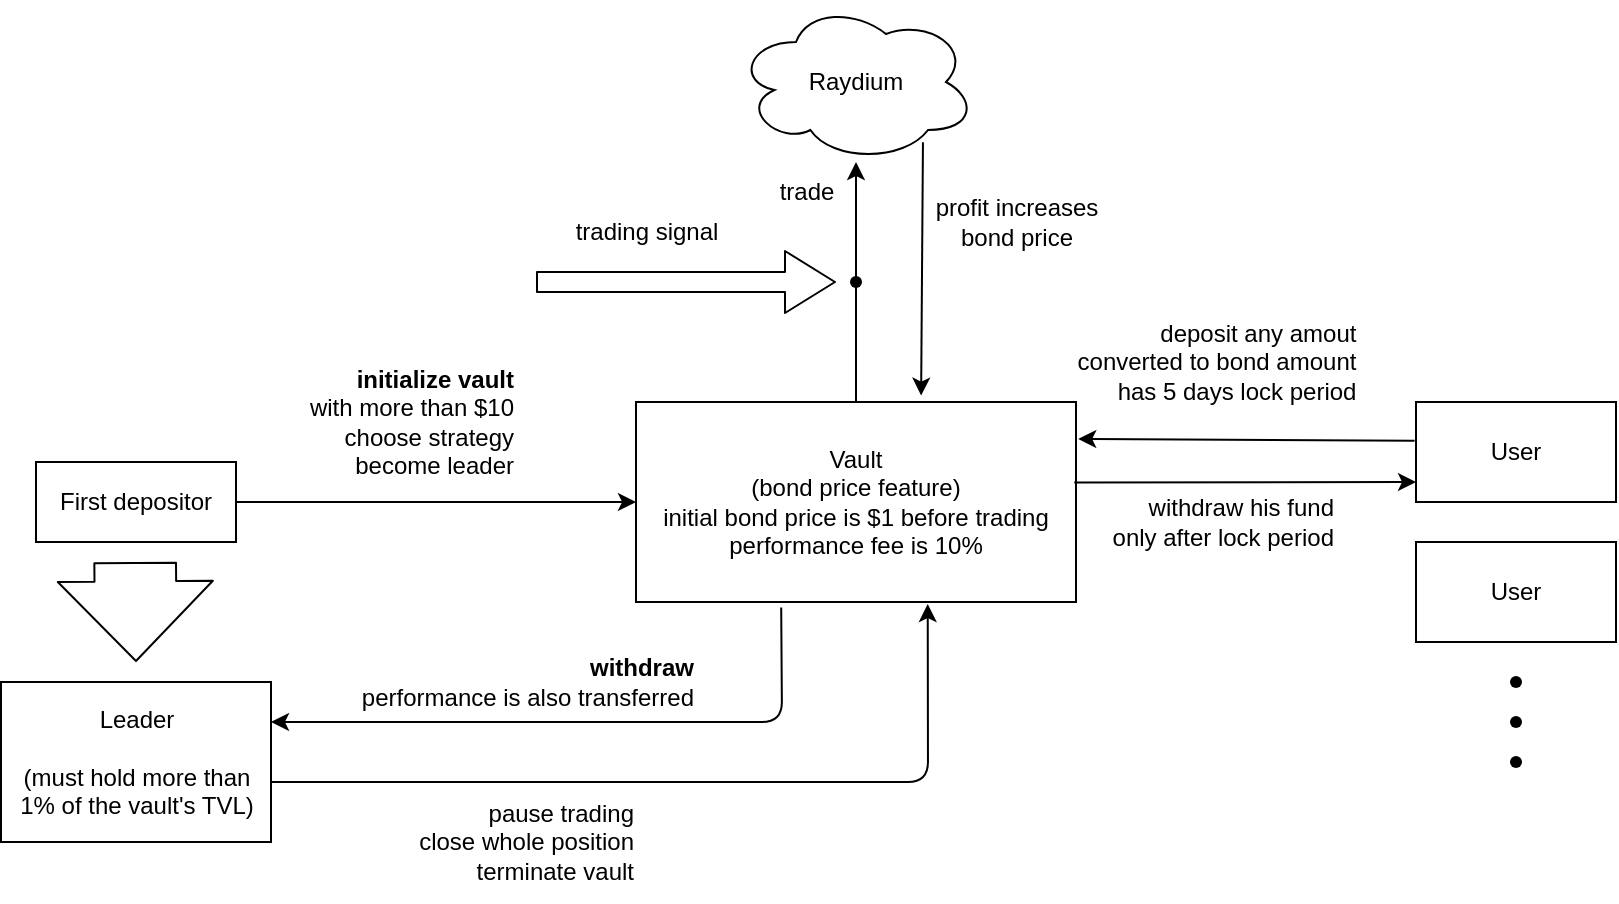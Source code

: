 <mxfile>
    <diagram id="R8gnnh2jvgyQ8COo8uPq" name="Page-1">
        <mxGraphModel dx="924" dy="649" grid="1" gridSize="10" guides="1" tooltips="1" connect="1" arrows="1" fold="1" page="1" pageScale="1" pageWidth="850" pageHeight="1100" math="0" shadow="0">
            <root>
                <mxCell id="0"/>
                <mxCell id="1" parent="0"/>
                <mxCell id="20" style="edgeStyle=none;html=1;entryX=1;entryY=0.25;entryDx=0;entryDy=0;exitX=0.33;exitY=1.027;exitDx=0;exitDy=0;exitPerimeter=0;" edge="1" parent="1" source="2" target="18">
                    <mxGeometry relative="1" as="geometry">
                        <Array as="points">
                            <mxPoint x="403" y="500"/>
                        </Array>
                    </mxGeometry>
                </mxCell>
                <mxCell id="25" style="edgeStyle=none;html=1;startArrow=none;" edge="1" parent="1" source="29" target="24">
                    <mxGeometry relative="1" as="geometry"/>
                </mxCell>
                <mxCell id="2" value="Vault&lt;br&gt;(bond price feature)&lt;br&gt;initial bond price is $1 before trading&lt;br&gt;performance fee is 10%" style="rounded=0;whiteSpace=wrap;html=1;" vertex="1" parent="1">
                    <mxGeometry x="330" y="340" width="220" height="100" as="geometry"/>
                </mxCell>
                <mxCell id="6" value="First depositor" style="rounded=0;whiteSpace=wrap;html=1;" vertex="1" parent="1">
                    <mxGeometry x="30" y="370" width="100" height="40" as="geometry"/>
                </mxCell>
                <mxCell id="7" value="" style="endArrow=classic;html=1;entryX=0;entryY=0.5;entryDx=0;entryDy=0;exitX=1;exitY=0.5;exitDx=0;exitDy=0;" edge="1" parent="1" source="6" target="2">
                    <mxGeometry width="50" height="50" relative="1" as="geometry">
                        <mxPoint x="140" y="390" as="sourcePoint"/>
                        <mxPoint x="320" y="390" as="targetPoint"/>
                    </mxGeometry>
                </mxCell>
                <mxCell id="8" value="&lt;div style=&quot;&quot;&gt;&lt;b style=&quot;background-color: initial;&quot;&gt;initialize vault&lt;/b&gt;&lt;/div&gt;&lt;div style=&quot;&quot;&gt;&lt;span style=&quot;background-color: initial;&quot;&gt;with more than $10&lt;/span&gt;&lt;/div&gt;&lt;div style=&quot;&quot;&gt;&lt;span style=&quot;background-color: initial;&quot;&gt;choose strategy&lt;/span&gt;&lt;/div&gt;become leader" style="text;html=1;align=right;verticalAlign=middle;resizable=0;points=[];autosize=1;strokeColor=none;fillColor=none;" vertex="1" parent="1">
                    <mxGeometry x="140" y="315" width="130" height="70" as="geometry"/>
                </mxCell>
                <mxCell id="13" style="edgeStyle=none;html=1;entryX=1.005;entryY=0.185;entryDx=0;entryDy=0;entryPerimeter=0;exitX=-0.007;exitY=0.387;exitDx=0;exitDy=0;exitPerimeter=0;" edge="1" parent="1" source="12" target="2">
                    <mxGeometry relative="1" as="geometry">
                        <mxPoint x="530" y="360" as="targetPoint"/>
                    </mxGeometry>
                </mxCell>
                <mxCell id="12" value="User" style="whiteSpace=wrap;html=1;" vertex="1" parent="1">
                    <mxGeometry x="720" y="340" width="100" height="50" as="geometry"/>
                </mxCell>
                <mxCell id="14" value="&lt;div style=&quot;text-align: right;&quot;&gt;&lt;span style=&quot;background-color: initial;&quot;&gt;deposit any amout&lt;/span&gt;&lt;/div&gt;&lt;div style=&quot;text-align: right;&quot;&gt;&lt;span style=&quot;background-color: initial;&quot;&gt;converted to bond amount&lt;/span&gt;&lt;/div&gt;&lt;div style=&quot;text-align: right;&quot;&gt;&lt;span style=&quot;background-color: initial;&quot;&gt;has 5 days lock period&lt;/span&gt;&lt;/div&gt;" style="text;html=1;align=center;verticalAlign=middle;resizable=0;points=[];autosize=1;strokeColor=none;fillColor=none;" vertex="1" parent="1">
                    <mxGeometry x="540" y="290" width="160" height="60" as="geometry"/>
                </mxCell>
                <mxCell id="15" value="" style="edgeStyle=none;orthogonalLoop=1;jettySize=auto;html=1;exitX=0.996;exitY=0.402;exitDx=0;exitDy=0;exitPerimeter=0;" edge="1" parent="1" source="2">
                    <mxGeometry width="100" relative="1" as="geometry">
                        <mxPoint x="530" y="380" as="sourcePoint"/>
                        <mxPoint x="720" y="380" as="targetPoint"/>
                        <Array as="points"/>
                    </mxGeometry>
                </mxCell>
                <mxCell id="16" value="withdraw his fund&lt;br&gt;only after lock period" style="text;html=1;align=right;verticalAlign=middle;resizable=0;points=[];autosize=1;strokeColor=none;fillColor=none;" vertex="1" parent="1">
                    <mxGeometry x="550" y="380" width="130" height="40" as="geometry"/>
                </mxCell>
                <mxCell id="17" value="" style="shape=flexArrow;endArrow=classic;html=1;endWidth=35.694;endSize=12.942;width=40.833;" edge="1" parent="1">
                    <mxGeometry width="50" height="50" relative="1" as="geometry">
                        <mxPoint x="79.58" y="420" as="sourcePoint"/>
                        <mxPoint x="80" y="470" as="targetPoint"/>
                        <Array as="points"/>
                    </mxGeometry>
                </mxCell>
                <mxCell id="18" value="Leader&lt;br&gt;&lt;br&gt;(must hold more than 1% of the vault's TVL)" style="whiteSpace=wrap;html=1;" vertex="1" parent="1">
                    <mxGeometry x="12.5" y="480" width="135" height="80" as="geometry"/>
                </mxCell>
                <mxCell id="21" value="&lt;b&gt;withdraw&lt;/b&gt;&lt;br&gt;performance is also transferred" style="text;html=1;align=right;verticalAlign=middle;resizable=0;points=[];autosize=1;strokeColor=none;fillColor=none;" vertex="1" parent="1">
                    <mxGeometry x="170" y="460" width="190" height="40" as="geometry"/>
                </mxCell>
                <mxCell id="22" value="" style="edgeStyle=none;orthogonalLoop=1;jettySize=auto;html=1;entryX=0.663;entryY=1.01;entryDx=0;entryDy=0;entryPerimeter=0;" edge="1" parent="1" target="2">
                    <mxGeometry width="100" relative="1" as="geometry">
                        <mxPoint x="147.5" y="530" as="sourcePoint"/>
                        <mxPoint x="247.5" y="530" as="targetPoint"/>
                        <Array as="points">
                            <mxPoint x="476" y="530"/>
                        </Array>
                    </mxGeometry>
                </mxCell>
                <mxCell id="23" value="pause trading&lt;br&gt;close whole position&lt;br&gt;terminate vault" style="text;html=1;align=right;verticalAlign=middle;resizable=0;points=[];autosize=1;strokeColor=none;fillColor=none;" vertex="1" parent="1">
                    <mxGeometry x="200" y="530" width="130" height="60" as="geometry"/>
                </mxCell>
                <mxCell id="24" value="Raydium" style="ellipse;shape=cloud;whiteSpace=wrap;html=1;" vertex="1" parent="1">
                    <mxGeometry x="380" y="140" width="120" height="80" as="geometry"/>
                </mxCell>
                <mxCell id="26" value="trade" style="text;html=1;align=center;verticalAlign=middle;resizable=0;points=[];autosize=1;strokeColor=none;fillColor=none;" vertex="1" parent="1">
                    <mxGeometry x="390" y="220" width="50" height="30" as="geometry"/>
                </mxCell>
                <mxCell id="27" value="" style="edgeStyle=none;orthogonalLoop=1;jettySize=auto;html=1;shape=flexArrow;rounded=1;startSize=8;endSize=8;" edge="1" parent="1">
                    <mxGeometry width="100" relative="1" as="geometry">
                        <mxPoint x="280" y="280" as="sourcePoint"/>
                        <mxPoint x="430" y="280" as="targetPoint"/>
                        <Array as="points"/>
                    </mxGeometry>
                </mxCell>
                <mxCell id="28" value="trading signal" style="text;html=1;align=center;verticalAlign=middle;resizable=0;points=[];autosize=1;strokeColor=none;fillColor=none;" vertex="1" parent="1">
                    <mxGeometry x="290" y="240" width="90" height="30" as="geometry"/>
                </mxCell>
                <mxCell id="30" value="" style="edgeStyle=none;html=1;endArrow=none;" edge="1" parent="1" source="2" target="29">
                    <mxGeometry relative="1" as="geometry">
                        <mxPoint x="440" y="340" as="sourcePoint"/>
                        <mxPoint x="440" y="220" as="targetPoint"/>
                    </mxGeometry>
                </mxCell>
                <mxCell id="29" value="" style="shape=waypoint;sketch=0;size=6;pointerEvents=1;points=[];fillColor=none;resizable=0;rotatable=0;perimeter=centerPerimeter;snapToPoint=1;" vertex="1" parent="1">
                    <mxGeometry x="430" y="270" width="20" height="20" as="geometry"/>
                </mxCell>
                <mxCell id="31" value="User" style="whiteSpace=wrap;html=1;" vertex="1" parent="1">
                    <mxGeometry x="720" y="410" width="100" height="50" as="geometry"/>
                </mxCell>
                <mxCell id="32" value="" style="shape=waypoint;sketch=0;size=6;pointerEvents=1;points=[];fillColor=none;resizable=0;rotatable=0;perimeter=centerPerimeter;snapToPoint=1;" vertex="1" parent="1">
                    <mxGeometry x="760" y="470" width="20" height="20" as="geometry"/>
                </mxCell>
                <mxCell id="33" value="" style="shape=waypoint;sketch=0;size=6;pointerEvents=1;points=[];fillColor=none;resizable=0;rotatable=0;perimeter=centerPerimeter;snapToPoint=1;" vertex="1" parent="1">
                    <mxGeometry x="760" y="490" width="20" height="20" as="geometry"/>
                </mxCell>
                <mxCell id="34" value="" style="shape=waypoint;sketch=0;size=6;pointerEvents=1;points=[];fillColor=none;resizable=0;rotatable=0;perimeter=centerPerimeter;snapToPoint=1;" vertex="1" parent="1">
                    <mxGeometry x="760" y="510" width="20" height="20" as="geometry"/>
                </mxCell>
                <mxCell id="35" value="" style="edgeStyle=none;orthogonalLoop=1;jettySize=auto;html=1;exitX=0.779;exitY=0.877;exitDx=0;exitDy=0;exitPerimeter=0;entryX=0.648;entryY=-0.032;entryDx=0;entryDy=0;entryPerimeter=0;" edge="1" parent="1" source="24" target="2">
                    <mxGeometry width="100" relative="1" as="geometry">
                        <mxPoint x="470" y="230" as="sourcePoint"/>
                        <mxPoint x="473" y="330" as="targetPoint"/>
                        <Array as="points"/>
                    </mxGeometry>
                </mxCell>
                <mxCell id="36" value="profit increases&lt;br&gt;bond price" style="text;html=1;align=center;verticalAlign=middle;resizable=0;points=[];autosize=1;strokeColor=none;fillColor=none;" vertex="1" parent="1">
                    <mxGeometry x="470" y="230" width="100" height="40" as="geometry"/>
                </mxCell>
            </root>
        </mxGraphModel>
    </diagram>
</mxfile>